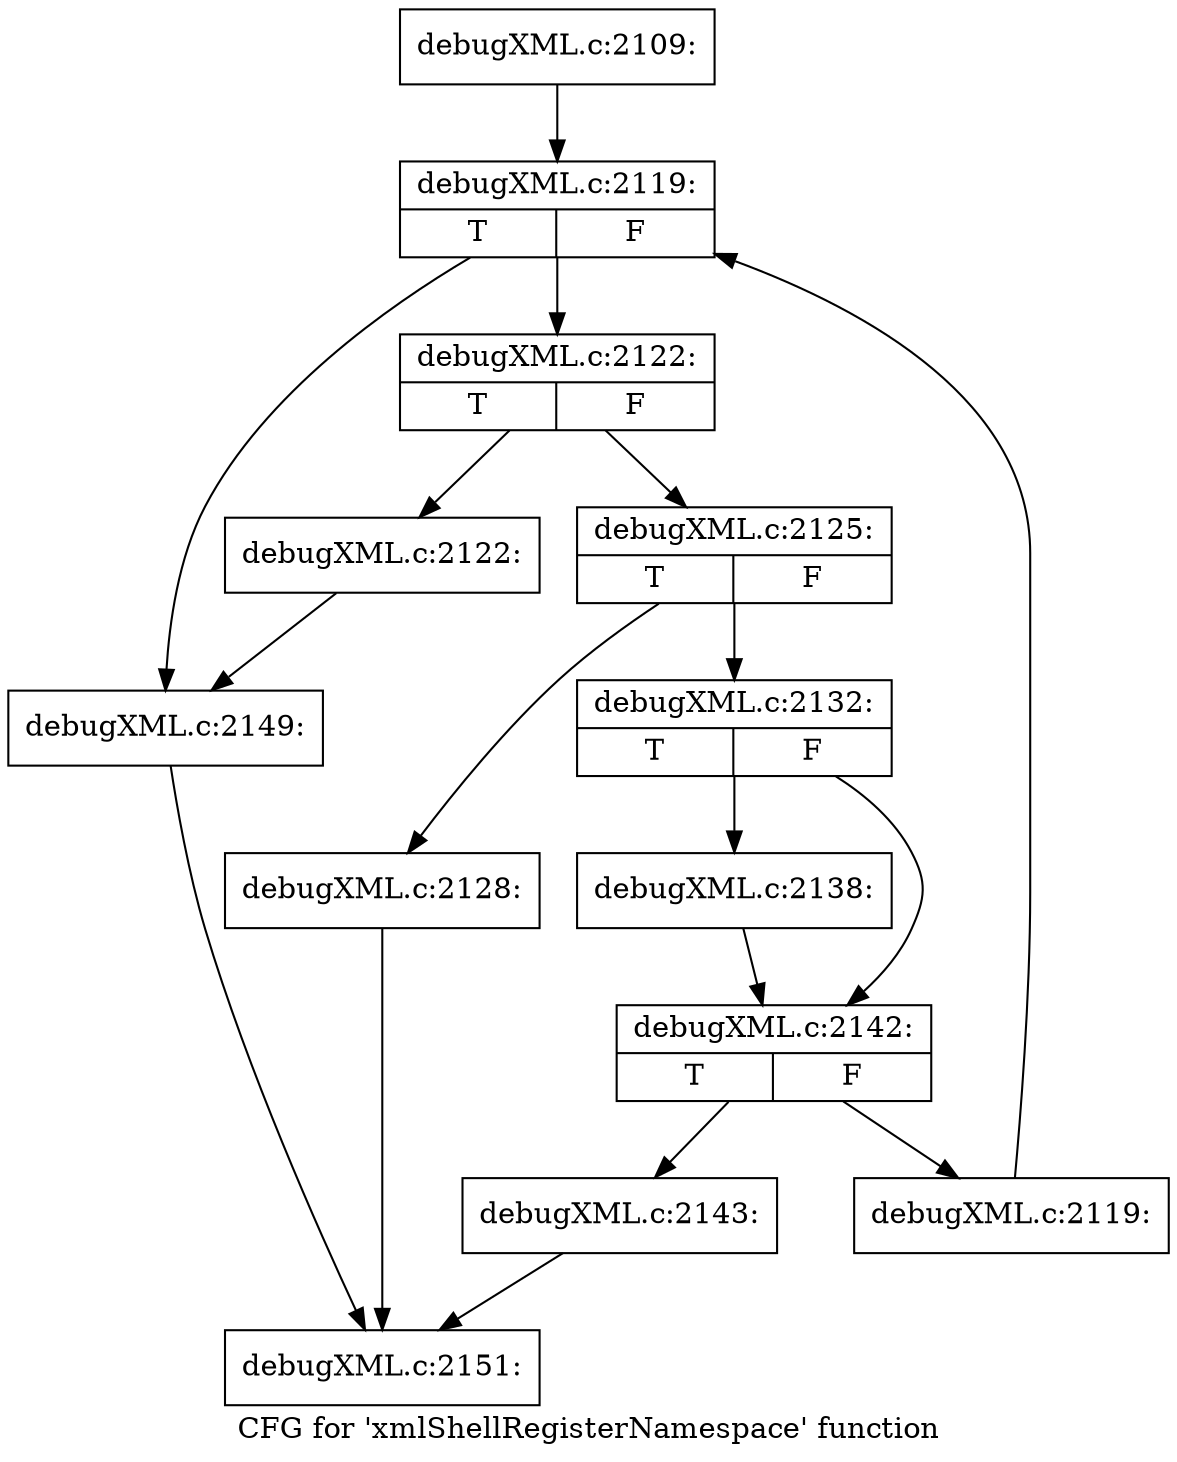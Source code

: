digraph "CFG for 'xmlShellRegisterNamespace' function" {
	label="CFG for 'xmlShellRegisterNamespace' function";

	Node0x563aec7ff2a0 [shape=record,label="{debugXML.c:2109:}"];
	Node0x563aec7ff2a0 -> Node0x563aec805b90;
	Node0x563aec805b90 [shape=record,label="{debugXML.c:2119:|{<s0>T|<s1>F}}"];
	Node0x563aec805b90 -> Node0x563aec805f50;
	Node0x563aec805b90 -> Node0x563aec805d70;
	Node0x563aec805f50 [shape=record,label="{debugXML.c:2122:|{<s0>T|<s1>F}}"];
	Node0x563aec805f50 -> Node0x563aec806100;
	Node0x563aec805f50 -> Node0x563aec806150;
	Node0x563aec806100 [shape=record,label="{debugXML.c:2122:}"];
	Node0x563aec806100 -> Node0x563aec805d70;
	Node0x563aec806150 [shape=record,label="{debugXML.c:2125:|{<s0>T|<s1>F}}"];
	Node0x563aec806150 -> Node0x563aec806930;
	Node0x563aec806150 -> Node0x563aec806980;
	Node0x563aec806930 [shape=record,label="{debugXML.c:2128:}"];
	Node0x563aec806930 -> Node0x563aec7ff2f0;
	Node0x563aec806980 [shape=record,label="{debugXML.c:2132:|{<s0>T|<s1>F}}"];
	Node0x563aec806980 -> Node0x563aec807930;
	Node0x563aec806980 -> Node0x563aec807980;
	Node0x563aec807930 [shape=record,label="{debugXML.c:2138:}"];
	Node0x563aec807930 -> Node0x563aec807980;
	Node0x563aec807980 [shape=record,label="{debugXML.c:2142:|{<s0>T|<s1>F}}"];
	Node0x563aec807980 -> Node0x563aec8080b0;
	Node0x563aec807980 -> Node0x563aec808100;
	Node0x563aec8080b0 [shape=record,label="{debugXML.c:2143:}"];
	Node0x563aec8080b0 -> Node0x563aec7ff2f0;
	Node0x563aec808100 [shape=record,label="{debugXML.c:2119:}"];
	Node0x563aec808100 -> Node0x563aec805b90;
	Node0x563aec805d70 [shape=record,label="{debugXML.c:2149:}"];
	Node0x563aec805d70 -> Node0x563aec7ff2f0;
	Node0x563aec7ff2f0 [shape=record,label="{debugXML.c:2151:}"];
}
